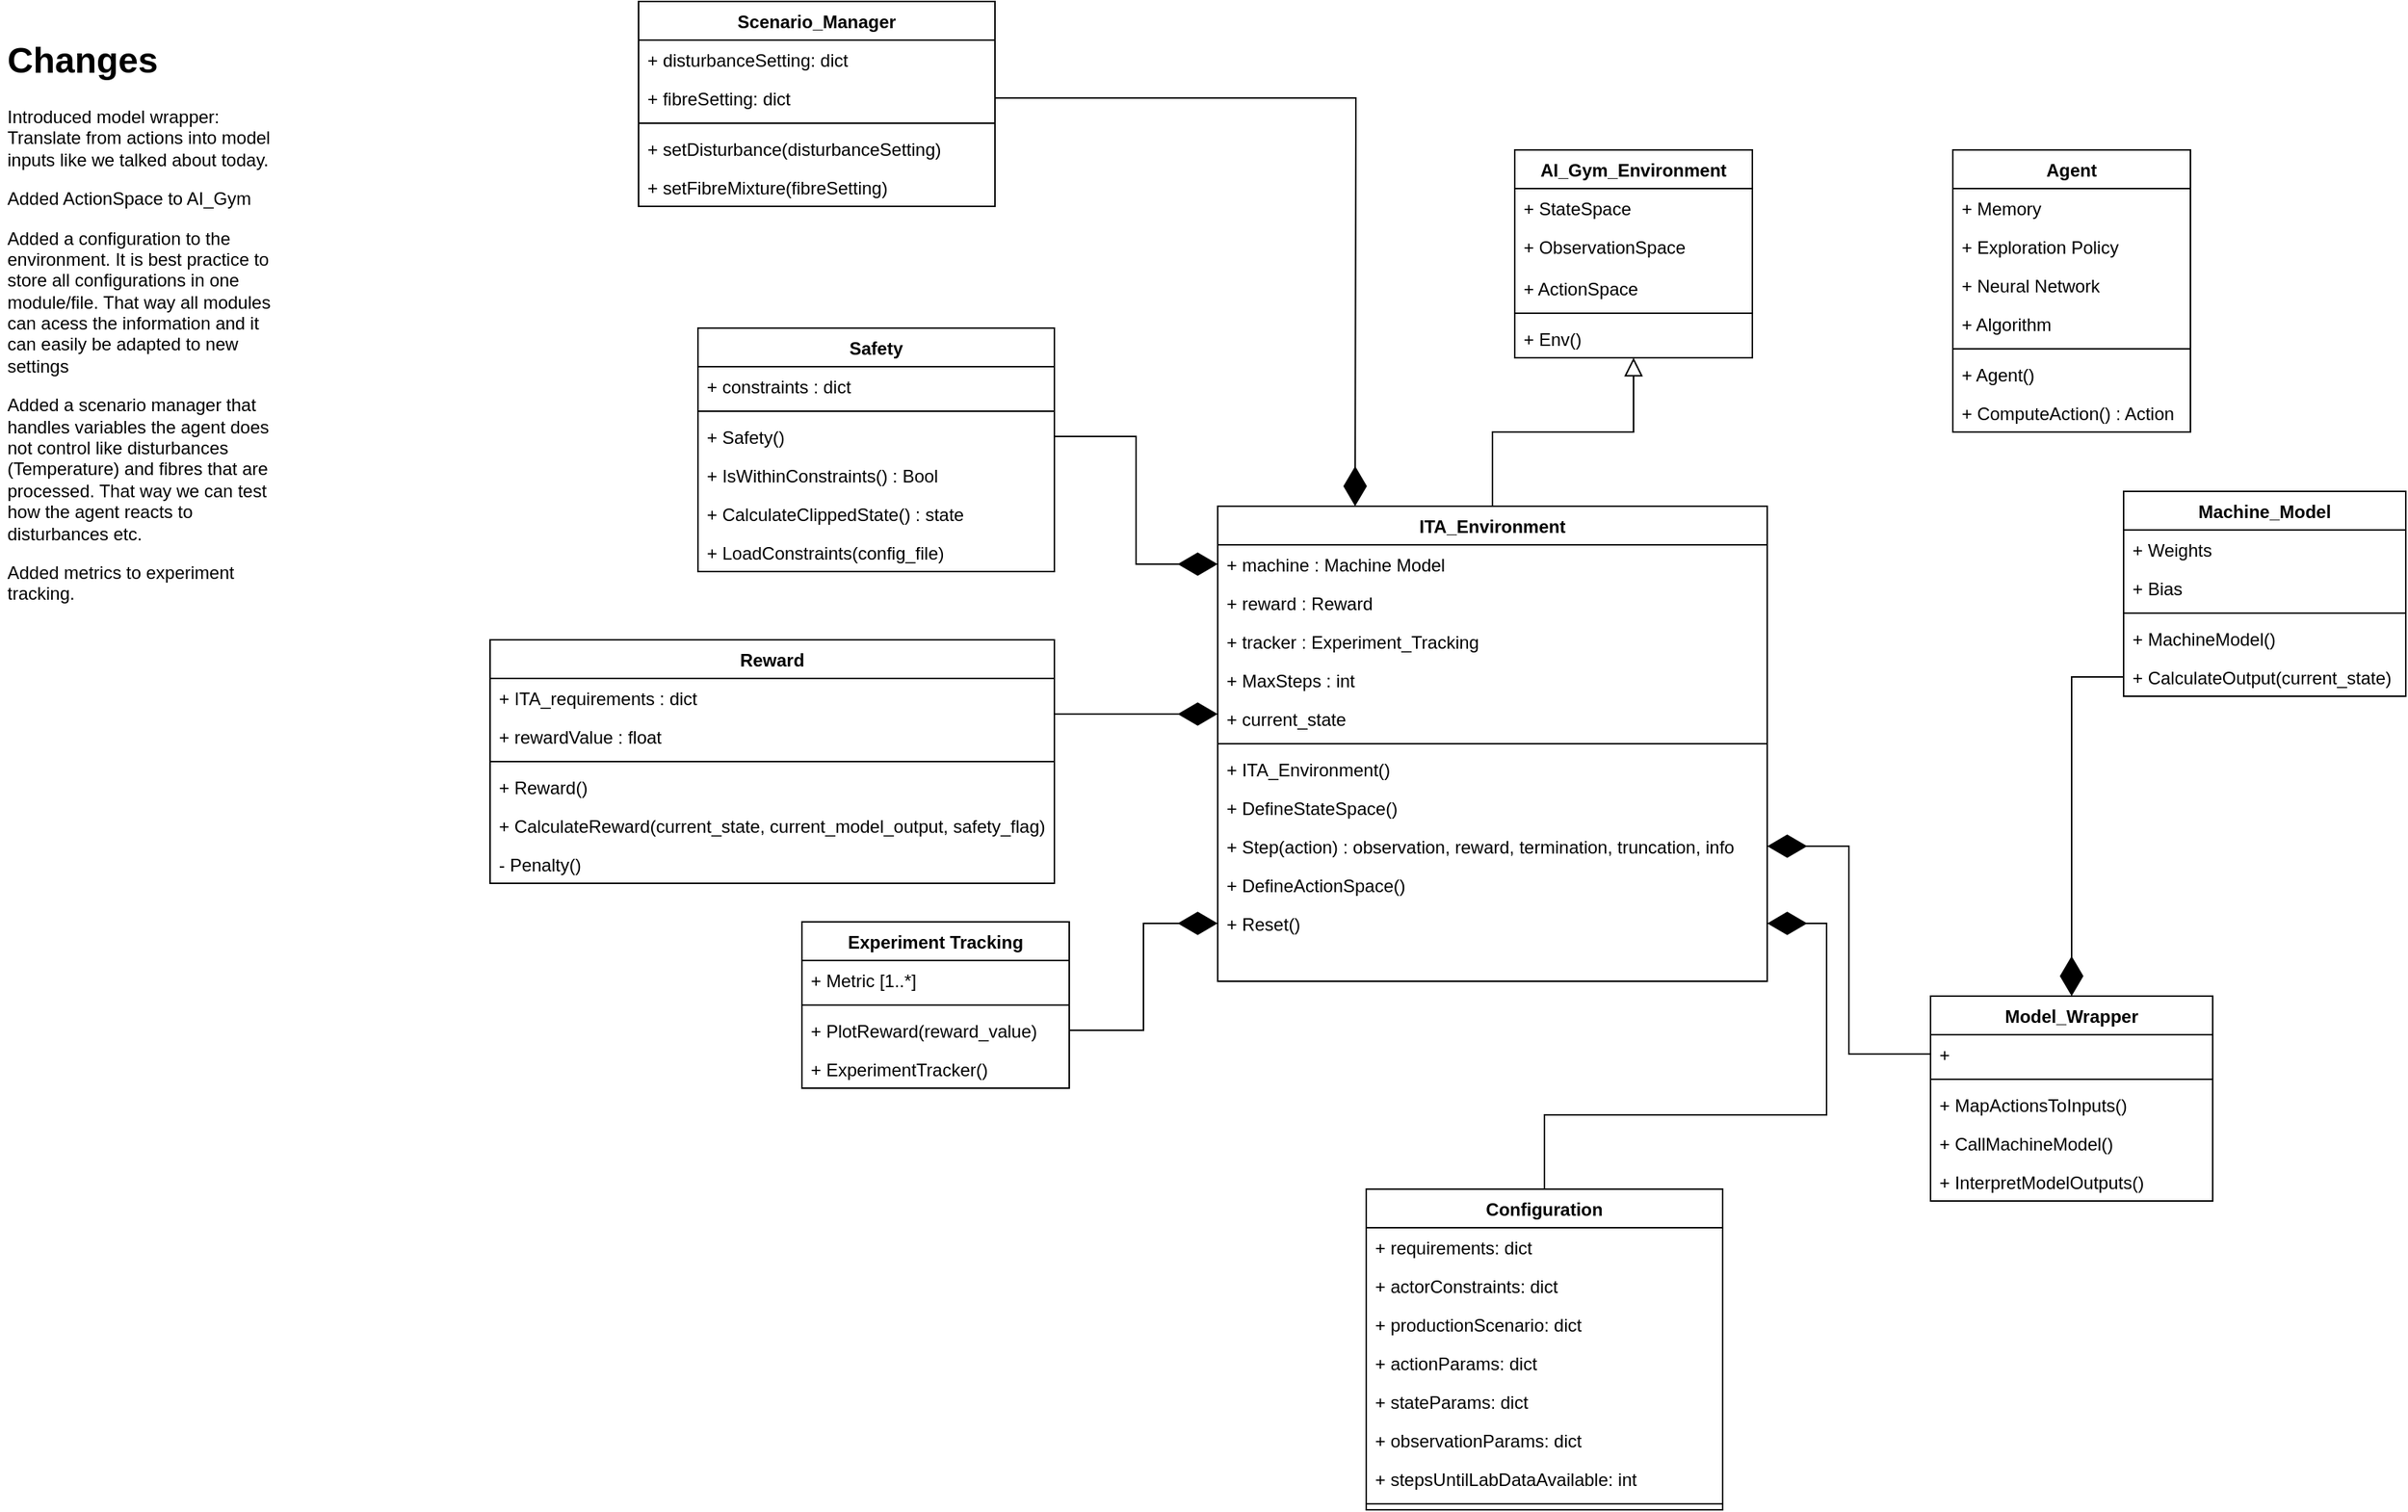 <mxfile version="20.4.0" type="device" pages="2"><diagram id="C5RBs43oDa-KdzZeNtuy" name="Page-1"><mxGraphModel dx="3769" dy="1112" grid="1" gridSize="10" guides="1" tooltips="1" connect="1" arrows="1" fold="1" page="1" pageScale="1" pageWidth="827" pageHeight="1169" math="0" shadow="0"><root><mxCell id="WIyWlLk6GJQsqaUBKTNV-0"/><mxCell id="WIyWlLk6GJQsqaUBKTNV-1" parent="WIyWlLk6GJQsqaUBKTNV-0"/><mxCell id="zkfFHV4jXpPFQw0GAbJ--0" value="AI_Gym_Environment" style="swimlane;fontStyle=1;align=center;verticalAlign=top;childLayout=stackLayout;horizontal=1;startSize=26;horizontalStack=0;resizeParent=1;resizeLast=0;collapsible=1;marginBottom=0;rounded=0;shadow=0;strokeWidth=1;" parent="WIyWlLk6GJQsqaUBKTNV-1" vertex="1"><mxGeometry x="220" y="120" width="160" height="140" as="geometry"><mxRectangle x="230" y="140" width="160" height="26" as="alternateBounds"/></mxGeometry></mxCell><mxCell id="zkfFHV4jXpPFQw0GAbJ--1" value="+ StateSpace" style="text;align=left;verticalAlign=top;spacingLeft=4;spacingRight=4;overflow=hidden;rotatable=0;points=[[0,0.5],[1,0.5]];portConstraint=eastwest;" parent="zkfFHV4jXpPFQw0GAbJ--0" vertex="1"><mxGeometry y="26" width="160" height="26" as="geometry"/></mxCell><mxCell id="zkfFHV4jXpPFQw0GAbJ--2" value="+ ObservationSpace" style="text;align=left;verticalAlign=top;spacingLeft=4;spacingRight=4;overflow=hidden;rotatable=0;points=[[0,0.5],[1,0.5]];portConstraint=eastwest;rounded=0;shadow=0;html=0;" parent="zkfFHV4jXpPFQw0GAbJ--0" vertex="1"><mxGeometry y="52" width="160" height="28" as="geometry"/></mxCell><mxCell id="nu5WL4AaBfD_rXe-2uK7-8" value="+ ActionSpace" style="text;strokeColor=none;fillColor=none;align=left;verticalAlign=top;spacingLeft=4;spacingRight=4;overflow=hidden;rotatable=0;points=[[0,0.5],[1,0.5]];portConstraint=eastwest;" vertex="1" parent="zkfFHV4jXpPFQw0GAbJ--0"><mxGeometry y="80" width="160" height="26" as="geometry"/></mxCell><mxCell id="zkfFHV4jXpPFQw0GAbJ--4" value="" style="line;html=1;strokeWidth=1;align=left;verticalAlign=middle;spacingTop=-1;spacingLeft=3;spacingRight=3;rotatable=0;labelPosition=right;points=[];portConstraint=eastwest;" parent="zkfFHV4jXpPFQw0GAbJ--0" vertex="1"><mxGeometry y="106" width="160" height="8" as="geometry"/></mxCell><mxCell id="oeBD0TTRioiXDgYT2JD6-2" value="+ Env()" style="text;strokeColor=none;fillColor=none;align=left;verticalAlign=top;spacingLeft=4;spacingRight=4;overflow=hidden;rotatable=0;points=[[0,0.5],[1,0.5]];portConstraint=eastwest;" parent="zkfFHV4jXpPFQw0GAbJ--0" vertex="1"><mxGeometry y="114" width="160" height="26" as="geometry"/></mxCell><mxCell id="zkfFHV4jXpPFQw0GAbJ--6" value="ITA_Environment" style="swimlane;fontStyle=1;align=center;verticalAlign=top;childLayout=stackLayout;horizontal=1;startSize=26;horizontalStack=0;resizeParent=1;resizeLast=0;collapsible=1;marginBottom=0;rounded=0;shadow=0;strokeWidth=1;" parent="WIyWlLk6GJQsqaUBKTNV-1" vertex="1"><mxGeometry x="20" y="360" width="370" height="320" as="geometry"><mxRectangle x="130" y="380" width="160" height="26" as="alternateBounds"/></mxGeometry></mxCell><mxCell id="zkfFHV4jXpPFQw0GAbJ--7" value="+ machine : Machine Model" style="text;align=left;verticalAlign=top;spacingLeft=4;spacingRight=4;overflow=hidden;rotatable=0;points=[[0,0.5],[1,0.5]];portConstraint=eastwest;" parent="zkfFHV4jXpPFQw0GAbJ--6" vertex="1"><mxGeometry y="26" width="370" height="26" as="geometry"/></mxCell><mxCell id="mXXqr06kRjGSSLMelUkd-0" value="+ reward : Reward" style="text;strokeColor=none;fillColor=none;align=left;verticalAlign=top;spacingLeft=4;spacingRight=4;overflow=hidden;rotatable=0;points=[[0,0.5],[1,0.5]];portConstraint=eastwest;" parent="zkfFHV4jXpPFQw0GAbJ--6" vertex="1"><mxGeometry y="52" width="370" height="26" as="geometry"/></mxCell><mxCell id="pmoYfUwssrjv_-aKhzge-16" value="+ tracker : Experiment_Tracking" style="text;strokeColor=none;fillColor=none;align=left;verticalAlign=top;spacingLeft=4;spacingRight=4;overflow=hidden;rotatable=0;points=[[0,0.5],[1,0.5]];portConstraint=eastwest;" parent="zkfFHV4jXpPFQw0GAbJ--6" vertex="1"><mxGeometry y="78" width="370" height="26" as="geometry"/></mxCell><mxCell id="_lI8nEzF1_7kOnkd-XNO-15" value="+ MaxSteps : int" style="text;strokeColor=none;fillColor=none;align=left;verticalAlign=top;spacingLeft=4;spacingRight=4;overflow=hidden;rotatable=0;points=[[0,0.5],[1,0.5]];portConstraint=eastwest;" parent="zkfFHV4jXpPFQw0GAbJ--6" vertex="1"><mxGeometry y="104" width="370" height="26" as="geometry"/></mxCell><mxCell id="XLlTWzB30rn25YBJW57m-0" value="+ current_state" style="text;strokeColor=none;fillColor=none;align=left;verticalAlign=top;spacingLeft=4;spacingRight=4;overflow=hidden;rotatable=0;points=[[0,0.5],[1,0.5]];portConstraint=eastwest;" parent="zkfFHV4jXpPFQw0GAbJ--6" vertex="1"><mxGeometry y="130" width="370" height="26" as="geometry"/></mxCell><mxCell id="zkfFHV4jXpPFQw0GAbJ--9" value="" style="line;html=1;strokeWidth=1;align=left;verticalAlign=middle;spacingTop=-1;spacingLeft=3;spacingRight=3;rotatable=0;labelPosition=right;points=[];portConstraint=eastwest;" parent="zkfFHV4jXpPFQw0GAbJ--6" vertex="1"><mxGeometry y="156" width="370" height="8" as="geometry"/></mxCell><mxCell id="oeBD0TTRioiXDgYT2JD6-1" value="+ ITA_Environment()" style="text;strokeColor=none;fillColor=none;align=left;verticalAlign=top;spacingLeft=4;spacingRight=4;overflow=hidden;rotatable=0;points=[[0,0.5],[1,0.5]];portConstraint=eastwest;" parent="zkfFHV4jXpPFQw0GAbJ--6" vertex="1"><mxGeometry y="164" width="370" height="26" as="geometry"/></mxCell><mxCell id="zkfFHV4jXpPFQw0GAbJ--10" value="+ DefineStateSpace()" style="text;align=left;verticalAlign=top;spacingLeft=4;spacingRight=4;overflow=hidden;rotatable=0;points=[[0,0.5],[1,0.5]];portConstraint=eastwest;fontStyle=0" parent="zkfFHV4jXpPFQw0GAbJ--6" vertex="1"><mxGeometry y="190" width="370" height="26" as="geometry"/></mxCell><mxCell id="_lI8nEzF1_7kOnkd-XNO-4" value="+ Step(action) : observation, reward, termination, truncation, info" style="text;strokeColor=none;fillColor=none;align=left;verticalAlign=top;spacingLeft=4;spacingRight=4;overflow=hidden;rotatable=0;points=[[0,0.5],[1,0.5]];portConstraint=eastwest;" parent="zkfFHV4jXpPFQw0GAbJ--6" vertex="1"><mxGeometry y="216" width="370" height="26" as="geometry"/></mxCell><mxCell id="_lI8nEzF1_7kOnkd-XNO-14" value="+ DefineActionSpace()" style="text;strokeColor=none;fillColor=none;align=left;verticalAlign=top;spacingLeft=4;spacingRight=4;overflow=hidden;rotatable=0;points=[[0,0.5],[1,0.5]];portConstraint=eastwest;" parent="zkfFHV4jXpPFQw0GAbJ--6" vertex="1"><mxGeometry y="242" width="370" height="26" as="geometry"/></mxCell><mxCell id="_lI8nEzF1_7kOnkd-XNO-6" value="+ Reset()" style="text;strokeColor=none;fillColor=none;align=left;verticalAlign=top;spacingLeft=4;spacingRight=4;overflow=hidden;rotatable=0;points=[[0,0.5],[1,0.5]];portConstraint=eastwest;" parent="zkfFHV4jXpPFQw0GAbJ--6" vertex="1"><mxGeometry y="268" width="370" height="26" as="geometry"/></mxCell><mxCell id="zkfFHV4jXpPFQw0GAbJ--12" value="" style="endArrow=block;endSize=10;endFill=0;shadow=0;strokeWidth=1;rounded=0;edgeStyle=elbowEdgeStyle;elbow=vertical;" parent="WIyWlLk6GJQsqaUBKTNV-1" source="zkfFHV4jXpPFQw0GAbJ--6" target="zkfFHV4jXpPFQw0GAbJ--0" edge="1"><mxGeometry width="160" relative="1" as="geometry"><mxPoint x="200" y="203" as="sourcePoint"/><mxPoint x="200" y="203" as="targetPoint"/></mxGeometry></mxCell><mxCell id="_lI8nEzF1_7kOnkd-XNO-0" value="Machine_Model" style="swimlane;fontStyle=1;align=center;verticalAlign=top;childLayout=stackLayout;horizontal=1;startSize=26;horizontalStack=0;resizeParent=1;resizeParentMax=0;resizeLast=0;collapsible=1;marginBottom=0;" parent="WIyWlLk6GJQsqaUBKTNV-1" vertex="1"><mxGeometry x="630" y="350" width="190" height="138" as="geometry"/></mxCell><mxCell id="_lI8nEzF1_7kOnkd-XNO-1" value="+ Weights" style="text;strokeColor=none;fillColor=none;align=left;verticalAlign=top;spacingLeft=4;spacingRight=4;overflow=hidden;rotatable=0;points=[[0,0.5],[1,0.5]];portConstraint=eastwest;" parent="_lI8nEzF1_7kOnkd-XNO-0" vertex="1"><mxGeometry y="26" width="190" height="26" as="geometry"/></mxCell><mxCell id="_lI8nEzF1_7kOnkd-XNO-11" value="+ Bias" style="text;strokeColor=none;fillColor=none;align=left;verticalAlign=top;spacingLeft=4;spacingRight=4;overflow=hidden;rotatable=0;points=[[0,0.5],[1,0.5]];portConstraint=eastwest;" parent="_lI8nEzF1_7kOnkd-XNO-0" vertex="1"><mxGeometry y="52" width="190" height="26" as="geometry"/></mxCell><mxCell id="_lI8nEzF1_7kOnkd-XNO-2" value="" style="line;strokeWidth=1;fillColor=none;align=left;verticalAlign=middle;spacingTop=-1;spacingLeft=3;spacingRight=3;rotatable=0;labelPosition=right;points=[];portConstraint=eastwest;strokeColor=inherit;" parent="_lI8nEzF1_7kOnkd-XNO-0" vertex="1"><mxGeometry y="78" width="190" height="8" as="geometry"/></mxCell><mxCell id="oeBD0TTRioiXDgYT2JD6-3" value="+ MachineModel()" style="text;strokeColor=none;fillColor=none;align=left;verticalAlign=top;spacingLeft=4;spacingRight=4;overflow=hidden;rotatable=0;points=[[0,0.5],[1,0.5]];portConstraint=eastwest;" parent="_lI8nEzF1_7kOnkd-XNO-0" vertex="1"><mxGeometry y="86" width="190" height="26" as="geometry"/></mxCell><mxCell id="_lI8nEzF1_7kOnkd-XNO-13" value="+ CalculateOutput(current_state)" style="text;strokeColor=none;fillColor=none;align=left;verticalAlign=top;spacingLeft=4;spacingRight=4;overflow=hidden;rotatable=0;points=[[0,0.5],[1,0.5]];portConstraint=eastwest;" parent="_lI8nEzF1_7kOnkd-XNO-0" vertex="1"><mxGeometry y="112" width="190" height="26" as="geometry"/></mxCell><mxCell id="_lI8nEzF1_7kOnkd-XNO-10" value="" style="endArrow=diamondThin;endFill=1;endSize=24;html=1;rounded=0;edgeStyle=orthogonalEdgeStyle;entryX=0.5;entryY=0;entryDx=0;entryDy=0;exitX=0;exitY=0.5;exitDx=0;exitDy=0;" parent="WIyWlLk6GJQsqaUBKTNV-1" source="_lI8nEzF1_7kOnkd-XNO-13" target="nu5WL4AaBfD_rXe-2uK7-0" edge="1"><mxGeometry width="160" relative="1" as="geometry"><mxPoint x="750" y="510" as="sourcePoint"/><mxPoint x="350" y="500" as="targetPoint"/></mxGeometry></mxCell><mxCell id="_lI8nEzF1_7kOnkd-XNO-21" value="Agent" style="swimlane;fontStyle=1;align=center;verticalAlign=top;childLayout=stackLayout;horizontal=1;startSize=26;horizontalStack=0;resizeParent=1;resizeParentMax=0;resizeLast=0;collapsible=1;marginBottom=0;" parent="WIyWlLk6GJQsqaUBKTNV-1" vertex="1"><mxGeometry x="515" y="120" width="160" height="190" as="geometry"/></mxCell><mxCell id="_lI8nEzF1_7kOnkd-XNO-18" value="+ Memory" style="text;strokeColor=none;fillColor=none;align=left;verticalAlign=top;spacingLeft=4;spacingRight=4;overflow=hidden;rotatable=0;points=[[0,0.5],[1,0.5]];portConstraint=eastwest;" parent="_lI8nEzF1_7kOnkd-XNO-21" vertex="1"><mxGeometry y="26" width="160" height="26" as="geometry"/></mxCell><mxCell id="_lI8nEzF1_7kOnkd-XNO-19" value="+ Exploration Policy" style="text;strokeColor=none;fillColor=none;align=left;verticalAlign=top;spacingLeft=4;spacingRight=4;overflow=hidden;rotatable=0;points=[[0,0.5],[1,0.5]];portConstraint=eastwest;" parent="_lI8nEzF1_7kOnkd-XNO-21" vertex="1"><mxGeometry y="52" width="160" height="26" as="geometry"/></mxCell><mxCell id="_lI8nEzF1_7kOnkd-XNO-25" value="+ Neural Network" style="text;strokeColor=none;fillColor=none;align=left;verticalAlign=top;spacingLeft=4;spacingRight=4;overflow=hidden;rotatable=0;points=[[0,0.5],[1,0.5]];portConstraint=eastwest;" parent="_lI8nEzF1_7kOnkd-XNO-21" vertex="1"><mxGeometry y="78" width="160" height="26" as="geometry"/></mxCell><mxCell id="oeBD0TTRioiXDgYT2JD6-0" value="+ Algorithm" style="text;strokeColor=none;fillColor=none;align=left;verticalAlign=top;spacingLeft=4;spacingRight=4;overflow=hidden;rotatable=0;points=[[0,0.5],[1,0.5]];portConstraint=eastwest;" parent="_lI8nEzF1_7kOnkd-XNO-21" vertex="1"><mxGeometry y="104" width="160" height="26" as="geometry"/></mxCell><mxCell id="_lI8nEzF1_7kOnkd-XNO-23" value="" style="line;strokeWidth=1;fillColor=none;align=left;verticalAlign=middle;spacingTop=-1;spacingLeft=3;spacingRight=3;rotatable=0;labelPosition=right;points=[];portConstraint=eastwest;strokeColor=inherit;" parent="_lI8nEzF1_7kOnkd-XNO-21" vertex="1"><mxGeometry y="130" width="160" height="8" as="geometry"/></mxCell><mxCell id="_lI8nEzF1_7kOnkd-XNO-24" value="+ Agent()" style="text;strokeColor=none;fillColor=none;align=left;verticalAlign=top;spacingLeft=4;spacingRight=4;overflow=hidden;rotatable=0;points=[[0,0.5],[1,0.5]];portConstraint=eastwest;" parent="_lI8nEzF1_7kOnkd-XNO-21" vertex="1"><mxGeometry y="138" width="160" height="26" as="geometry"/></mxCell><mxCell id="YfNQiZ7ugmFb2H3FQJ0a-0" value="+ ComputeAction() : Action" style="text;strokeColor=none;fillColor=none;align=left;verticalAlign=top;spacingLeft=4;spacingRight=4;overflow=hidden;rotatable=0;points=[[0,0.5],[1,0.5]];portConstraint=eastwest;" parent="_lI8nEzF1_7kOnkd-XNO-21" vertex="1"><mxGeometry y="164" width="160" height="26" as="geometry"/></mxCell><mxCell id="pmoYfUwssrjv_-aKhzge-0" value="Reward" style="swimlane;fontStyle=1;align=center;verticalAlign=top;childLayout=stackLayout;horizontal=1;startSize=26;horizontalStack=0;resizeParent=1;resizeParentMax=0;resizeLast=0;collapsible=1;marginBottom=0;" parent="WIyWlLk6GJQsqaUBKTNV-1" vertex="1"><mxGeometry x="-470" y="450" width="380" height="164" as="geometry"/></mxCell><mxCell id="pmoYfUwssrjv_-aKhzge-1" value="+ ITA_requirements : dict" style="text;strokeColor=none;fillColor=none;align=left;verticalAlign=top;spacingLeft=4;spacingRight=4;overflow=hidden;rotatable=0;points=[[0,0.5],[1,0.5]];portConstraint=eastwest;" parent="pmoYfUwssrjv_-aKhzge-0" vertex="1"><mxGeometry y="26" width="380" height="26" as="geometry"/></mxCell><mxCell id="pmoYfUwssrjv_-aKhzge-15" value="+ rewardValue : float" style="text;strokeColor=none;fillColor=none;align=left;verticalAlign=top;spacingLeft=4;spacingRight=4;overflow=hidden;rotatable=0;points=[[0,0.5],[1,0.5]];portConstraint=eastwest;" parent="pmoYfUwssrjv_-aKhzge-0" vertex="1"><mxGeometry y="52" width="380" height="26" as="geometry"/></mxCell><mxCell id="pmoYfUwssrjv_-aKhzge-2" value="" style="line;strokeWidth=1;fillColor=none;align=left;verticalAlign=middle;spacingTop=-1;spacingLeft=3;spacingRight=3;rotatable=0;labelPosition=right;points=[];portConstraint=eastwest;strokeColor=inherit;" parent="pmoYfUwssrjv_-aKhzge-0" vertex="1"><mxGeometry y="78" width="380" height="8" as="geometry"/></mxCell><mxCell id="pmoYfUwssrjv_-aKhzge-19" value="+ Reward()" style="text;strokeColor=none;fillColor=none;align=left;verticalAlign=top;spacingLeft=4;spacingRight=4;overflow=hidden;rotatable=0;points=[[0,0.5],[1,0.5]];portConstraint=eastwest;" parent="pmoYfUwssrjv_-aKhzge-0" vertex="1"><mxGeometry y="86" width="380" height="26" as="geometry"/></mxCell><mxCell id="pmoYfUwssrjv_-aKhzge-3" value="+ CalculateReward(current_state, current_model_output, safety_flag)" style="text;strokeColor=none;fillColor=none;align=left;verticalAlign=top;spacingLeft=4;spacingRight=4;overflow=hidden;rotatable=0;points=[[0,0.5],[1,0.5]];portConstraint=eastwest;" parent="pmoYfUwssrjv_-aKhzge-0" vertex="1"><mxGeometry y="112" width="380" height="26" as="geometry"/></mxCell><mxCell id="pmoYfUwssrjv_-aKhzge-18" value="- Penalty()" style="text;strokeColor=none;fillColor=none;align=left;verticalAlign=top;spacingLeft=4;spacingRight=4;overflow=hidden;rotatable=0;points=[[0,0.5],[1,0.5]];portConstraint=eastwest;" parent="pmoYfUwssrjv_-aKhzge-0" vertex="1"><mxGeometry y="138" width="380" height="26" as="geometry"/></mxCell><mxCell id="pmoYfUwssrjv_-aKhzge-4" value="Experiment Tracking" style="swimlane;fontStyle=1;align=center;verticalAlign=top;childLayout=stackLayout;horizontal=1;startSize=26;horizontalStack=0;resizeParent=1;resizeParentMax=0;resizeLast=0;collapsible=1;marginBottom=0;" parent="WIyWlLk6GJQsqaUBKTNV-1" vertex="1"><mxGeometry x="-260" y="640" width="180" height="112" as="geometry"/></mxCell><mxCell id="pmoYfUwssrjv_-aKhzge-5" value="+ Metric [1..*]" style="text;strokeColor=none;fillColor=none;align=left;verticalAlign=top;spacingLeft=4;spacingRight=4;overflow=hidden;rotatable=0;points=[[0,0.5],[1,0.5]];portConstraint=eastwest;" parent="pmoYfUwssrjv_-aKhzge-4" vertex="1"><mxGeometry y="26" width="180" height="26" as="geometry"/></mxCell><mxCell id="pmoYfUwssrjv_-aKhzge-6" value="" style="line;strokeWidth=1;fillColor=none;align=left;verticalAlign=middle;spacingTop=-1;spacingLeft=3;spacingRight=3;rotatable=0;labelPosition=right;points=[];portConstraint=eastwest;strokeColor=inherit;" parent="pmoYfUwssrjv_-aKhzge-4" vertex="1"><mxGeometry y="52" width="180" height="8" as="geometry"/></mxCell><mxCell id="_lI8nEzF1_7kOnkd-XNO-7" value="+ PlotReward(reward_value)" style="text;strokeColor=none;fillColor=none;align=left;verticalAlign=top;spacingLeft=4;spacingRight=4;overflow=hidden;rotatable=0;points=[[0,0.5],[1,0.5]];portConstraint=eastwest;" parent="pmoYfUwssrjv_-aKhzge-4" vertex="1"><mxGeometry y="60" width="180" height="26" as="geometry"/></mxCell><mxCell id="pmoYfUwssrjv_-aKhzge-7" value="+ ExperimentTracker()" style="text;strokeColor=none;fillColor=none;align=left;verticalAlign=top;spacingLeft=4;spacingRight=4;overflow=hidden;rotatable=0;points=[[0,0.5],[1,0.5]];portConstraint=eastwest;" parent="pmoYfUwssrjv_-aKhzge-4" vertex="1"><mxGeometry y="86" width="180" height="26" as="geometry"/></mxCell><mxCell id="pmoYfUwssrjv_-aKhzge-8" value="Safety" style="swimlane;fontStyle=1;align=center;verticalAlign=top;childLayout=stackLayout;horizontal=1;startSize=26;horizontalStack=0;resizeParent=1;resizeParentMax=0;resizeLast=0;collapsible=1;marginBottom=0;" parent="WIyWlLk6GJQsqaUBKTNV-1" vertex="1"><mxGeometry x="-330" y="240" width="240" height="164" as="geometry"/></mxCell><mxCell id="pmoYfUwssrjv_-aKhzge-9" value="+ constraints : dict" style="text;strokeColor=none;fillColor=none;align=left;verticalAlign=top;spacingLeft=4;spacingRight=4;overflow=hidden;rotatable=0;points=[[0,0.5],[1,0.5]];portConstraint=eastwest;" parent="pmoYfUwssrjv_-aKhzge-8" vertex="1"><mxGeometry y="26" width="240" height="26" as="geometry"/></mxCell><mxCell id="pmoYfUwssrjv_-aKhzge-10" value="" style="line;strokeWidth=1;fillColor=none;align=left;verticalAlign=middle;spacingTop=-1;spacingLeft=3;spacingRight=3;rotatable=0;labelPosition=right;points=[];portConstraint=eastwest;strokeColor=inherit;" parent="pmoYfUwssrjv_-aKhzge-8" vertex="1"><mxGeometry y="52" width="240" height="8" as="geometry"/></mxCell><mxCell id="pmoYfUwssrjv_-aKhzge-11" value="+ Safety() " style="text;strokeColor=none;fillColor=none;align=left;verticalAlign=top;spacingLeft=4;spacingRight=4;overflow=hidden;rotatable=0;points=[[0,0.5],[1,0.5]];portConstraint=eastwest;" parent="pmoYfUwssrjv_-aKhzge-8" vertex="1"><mxGeometry y="60" width="240" height="26" as="geometry"/></mxCell><mxCell id="XLlTWzB30rn25YBJW57m-1" value="+ IsWithinConstraints() : Bool" style="text;strokeColor=none;fillColor=none;align=left;verticalAlign=top;spacingLeft=4;spacingRight=4;overflow=hidden;rotatable=0;points=[[0,0.5],[1,0.5]];portConstraint=eastwest;" parent="pmoYfUwssrjv_-aKhzge-8" vertex="1"><mxGeometry y="86" width="240" height="26" as="geometry"/></mxCell><mxCell id="XLlTWzB30rn25YBJW57m-2" value="+ CalculateClippedState() : state" style="text;strokeColor=none;fillColor=none;align=left;verticalAlign=top;spacingLeft=4;spacingRight=4;overflow=hidden;rotatable=0;points=[[0,0.5],[1,0.5]];portConstraint=eastwest;" parent="pmoYfUwssrjv_-aKhzge-8" vertex="1"><mxGeometry y="112" width="240" height="26" as="geometry"/></mxCell><mxCell id="mXXqr06kRjGSSLMelUkd-1" value="+ LoadConstraints(config_file)" style="text;strokeColor=none;fillColor=none;align=left;verticalAlign=top;spacingLeft=4;spacingRight=4;overflow=hidden;rotatable=0;points=[[0,0.5],[1,0.5]];portConstraint=eastwest;" parent="pmoYfUwssrjv_-aKhzge-8" vertex="1"><mxGeometry y="138" width="240" height="26" as="geometry"/></mxCell><mxCell id="pmoYfUwssrjv_-aKhzge-12" value="" style="endArrow=diamondThin;endFill=1;endSize=24;html=1;rounded=0;entryX=0;entryY=0.5;entryDx=0;entryDy=0;edgeStyle=orthogonalEdgeStyle;exitX=1;exitY=0.5;exitDx=0;exitDy=0;" parent="WIyWlLk6GJQsqaUBKTNV-1" target="zkfFHV4jXpPFQw0GAbJ--7" edge="1" source="pmoYfUwssrjv_-aKhzge-11"><mxGeometry width="160" relative="1" as="geometry"><mxPoint x="-90" y="320" as="sourcePoint"/><mxPoint x="70" y="320" as="targetPoint"/></mxGeometry></mxCell><mxCell id="pmoYfUwssrjv_-aKhzge-13" value="" style="endArrow=diamondThin;endFill=1;endSize=24;html=1;rounded=0;" parent="WIyWlLk6GJQsqaUBKTNV-1" edge="1"><mxGeometry width="160" relative="1" as="geometry"><mxPoint x="-90" y="500" as="sourcePoint"/><mxPoint x="20" y="500" as="targetPoint"/></mxGeometry></mxCell><mxCell id="pmoYfUwssrjv_-aKhzge-14" value="" style="endArrow=diamondThin;endFill=1;endSize=24;html=1;rounded=0;entryX=0;entryY=0.5;entryDx=0;entryDy=0;edgeStyle=orthogonalEdgeStyle;exitX=1;exitY=0.5;exitDx=0;exitDy=0;" parent="WIyWlLk6GJQsqaUBKTNV-1" target="_lI8nEzF1_7kOnkd-XNO-6" edge="1" source="_lI8nEzF1_7kOnkd-XNO-7"><mxGeometry width="160" relative="1" as="geometry"><mxPoint x="-80" y="682.23" as="sourcePoint"/><mxPoint x="80" y="682.23" as="targetPoint"/></mxGeometry></mxCell><mxCell id="nu5WL4AaBfD_rXe-2uK7-0" value="Model_Wrapper" style="swimlane;fontStyle=1;align=center;verticalAlign=top;childLayout=stackLayout;horizontal=1;startSize=26;horizontalStack=0;resizeParent=1;resizeParentMax=0;resizeLast=0;collapsible=1;marginBottom=0;" vertex="1" parent="WIyWlLk6GJQsqaUBKTNV-1"><mxGeometry x="500" y="690" width="190" height="138" as="geometry"/></mxCell><mxCell id="nu5WL4AaBfD_rXe-2uK7-2" value="+" style="text;strokeColor=none;fillColor=none;align=left;verticalAlign=top;spacingLeft=4;spacingRight=4;overflow=hidden;rotatable=0;points=[[0,0.5],[1,0.5]];portConstraint=eastwest;" vertex="1" parent="nu5WL4AaBfD_rXe-2uK7-0"><mxGeometry y="26" width="190" height="26" as="geometry"/></mxCell><mxCell id="nu5WL4AaBfD_rXe-2uK7-3" value="" style="line;strokeWidth=1;fillColor=none;align=left;verticalAlign=middle;spacingTop=-1;spacingLeft=3;spacingRight=3;rotatable=0;labelPosition=right;points=[];portConstraint=eastwest;strokeColor=inherit;" vertex="1" parent="nu5WL4AaBfD_rXe-2uK7-0"><mxGeometry y="52" width="190" height="8" as="geometry"/></mxCell><mxCell id="nu5WL4AaBfD_rXe-2uK7-4" value="+ MapActionsToInputs()" style="text;strokeColor=none;fillColor=none;align=left;verticalAlign=top;spacingLeft=4;spacingRight=4;overflow=hidden;rotatable=0;points=[[0,0.5],[1,0.5]];portConstraint=eastwest;" vertex="1" parent="nu5WL4AaBfD_rXe-2uK7-0"><mxGeometry y="60" width="190" height="26" as="geometry"/></mxCell><mxCell id="nu5WL4AaBfD_rXe-2uK7-31" value="+ CallMachineModel()" style="text;strokeColor=none;fillColor=none;align=left;verticalAlign=top;spacingLeft=4;spacingRight=4;overflow=hidden;rotatable=0;points=[[0,0.5],[1,0.5]];portConstraint=eastwest;" vertex="1" parent="nu5WL4AaBfD_rXe-2uK7-0"><mxGeometry y="86" width="190" height="26" as="geometry"/></mxCell><mxCell id="nu5WL4AaBfD_rXe-2uK7-5" value="+ InterpretModelOutputs()" style="text;strokeColor=none;fillColor=none;align=left;verticalAlign=top;spacingLeft=4;spacingRight=4;overflow=hidden;rotatable=0;points=[[0,0.5],[1,0.5]];portConstraint=eastwest;" vertex="1" parent="nu5WL4AaBfD_rXe-2uK7-0"><mxGeometry y="112" width="190" height="26" as="geometry"/></mxCell><mxCell id="nu5WL4AaBfD_rXe-2uK7-6" value="" style="endArrow=diamondThin;endFill=1;endSize=24;html=1;rounded=0;exitX=0;exitY=0.5;exitDx=0;exitDy=0;edgeStyle=orthogonalEdgeStyle;entryX=1;entryY=0.5;entryDx=0;entryDy=0;" edge="1" parent="WIyWlLk6GJQsqaUBKTNV-1" source="nu5WL4AaBfD_rXe-2uK7-2" target="_lI8nEzF1_7kOnkd-XNO-4"><mxGeometry width="160" relative="1" as="geometry"><mxPoint x="360" y="780" as="sourcePoint"/><mxPoint x="250" y="930" as="targetPoint"/></mxGeometry></mxCell><mxCell id="nu5WL4AaBfD_rXe-2uK7-7" value="&lt;h1&gt;Changes&lt;/h1&gt;&lt;p&gt;Introduced model wrapper: Translate from actions into model inputs like we talked about today.&lt;br&gt;&lt;/p&gt;&lt;p&gt;Added ActionSpace to AI_Gym&lt;/p&gt;&lt;p&gt;Added a configuration to the environment. It is best practice to store all configurations in one module/file. That way all modules can acess the information and it can easily be adapted to new settings&lt;/p&gt;&lt;p&gt;Added a scenario manager that handles variables the agent does not control like disturbances (Temperature) and fibres that are processed. That way we can test how the agent reacts to disturbances etc.&lt;/p&gt;&lt;p&gt;Added metrics to experiment tracking.&lt;/p&gt;&lt;p&gt;&lt;br&gt;&lt;/p&gt;&lt;p&gt;&lt;br&gt;&lt;/p&gt;&lt;p&gt;&lt;br&gt;&lt;/p&gt;" style="text;html=1;strokeColor=none;fillColor=none;spacing=5;spacingTop=-20;whiteSpace=wrap;overflow=hidden;rounded=0;" vertex="1" parent="WIyWlLk6GJQsqaUBKTNV-1"><mxGeometry x="-800" y="40" width="190" height="760" as="geometry"/></mxCell><mxCell id="nu5WL4AaBfD_rXe-2uK7-9" value="Configuration" style="swimlane;fontStyle=1;align=center;verticalAlign=top;childLayout=stackLayout;horizontal=1;startSize=26;horizontalStack=0;resizeParent=1;resizeParentMax=0;resizeLast=0;collapsible=1;marginBottom=0;" vertex="1" parent="WIyWlLk6GJQsqaUBKTNV-1"><mxGeometry x="120" y="820" width="240" height="216" as="geometry"/></mxCell><mxCell id="nu5WL4AaBfD_rXe-2uK7-10" value="+ requirements: dict" style="text;strokeColor=none;fillColor=none;align=left;verticalAlign=top;spacingLeft=4;spacingRight=4;overflow=hidden;rotatable=0;points=[[0,0.5],[1,0.5]];portConstraint=eastwest;" vertex="1" parent="nu5WL4AaBfD_rXe-2uK7-9"><mxGeometry y="26" width="240" height="26" as="geometry"/></mxCell><mxCell id="nu5WL4AaBfD_rXe-2uK7-12" value="+ actorConstraints: dict " style="text;strokeColor=none;fillColor=none;align=left;verticalAlign=top;spacingLeft=4;spacingRight=4;overflow=hidden;rotatable=0;points=[[0,0.5],[1,0.5]];portConstraint=eastwest;" vertex="1" parent="nu5WL4AaBfD_rXe-2uK7-9"><mxGeometry y="52" width="240" height="26" as="geometry"/></mxCell><mxCell id="nu5WL4AaBfD_rXe-2uK7-13" value="+ productionScenario: dict" style="text;strokeColor=none;fillColor=none;align=left;verticalAlign=top;spacingLeft=4;spacingRight=4;overflow=hidden;rotatable=0;points=[[0,0.5],[1,0.5]];portConstraint=eastwest;" vertex="1" parent="nu5WL4AaBfD_rXe-2uK7-9"><mxGeometry y="78" width="240" height="26" as="geometry"/></mxCell><mxCell id="nu5WL4AaBfD_rXe-2uK7-17" value="+ actionParams: dict" style="text;strokeColor=none;fillColor=none;align=left;verticalAlign=top;spacingLeft=4;spacingRight=4;overflow=hidden;rotatable=0;points=[[0,0.5],[1,0.5]];portConstraint=eastwest;" vertex="1" parent="nu5WL4AaBfD_rXe-2uK7-9"><mxGeometry y="104" width="240" height="26" as="geometry"/></mxCell><mxCell id="nu5WL4AaBfD_rXe-2uK7-19" value="+ stateParams: dict" style="text;strokeColor=none;fillColor=none;align=left;verticalAlign=top;spacingLeft=4;spacingRight=4;overflow=hidden;rotatable=0;points=[[0,0.5],[1,0.5]];portConstraint=eastwest;" vertex="1" parent="nu5WL4AaBfD_rXe-2uK7-9"><mxGeometry y="130" width="240" height="26" as="geometry"/></mxCell><mxCell id="nu5WL4AaBfD_rXe-2uK7-18" value="+ observationParams: dict" style="text;strokeColor=none;fillColor=none;align=left;verticalAlign=top;spacingLeft=4;spacingRight=4;overflow=hidden;rotatable=0;points=[[0,0.5],[1,0.5]];portConstraint=eastwest;" vertex="1" parent="nu5WL4AaBfD_rXe-2uK7-9"><mxGeometry y="156" width="240" height="26" as="geometry"/></mxCell><mxCell id="nu5WL4AaBfD_rXe-2uK7-32" value="+ stepsUntilLabDataAvailable: int" style="text;strokeColor=none;fillColor=none;align=left;verticalAlign=top;spacingLeft=4;spacingRight=4;overflow=hidden;rotatable=0;points=[[0,0.5],[1,0.5]];portConstraint=eastwest;" vertex="1" parent="nu5WL4AaBfD_rXe-2uK7-9"><mxGeometry y="182" width="240" height="26" as="geometry"/></mxCell><mxCell id="nu5WL4AaBfD_rXe-2uK7-11" value="" style="line;strokeWidth=1;fillColor=none;align=left;verticalAlign=middle;spacingTop=-1;spacingLeft=3;spacingRight=3;rotatable=0;labelPosition=right;points=[];portConstraint=eastwest;strokeColor=inherit;" vertex="1" parent="nu5WL4AaBfD_rXe-2uK7-9"><mxGeometry y="208" width="240" height="8" as="geometry"/></mxCell><mxCell id="nu5WL4AaBfD_rXe-2uK7-16" value="" style="endArrow=diamondThin;endFill=1;endSize=24;html=1;rounded=0;exitX=0.5;exitY=0;exitDx=0;exitDy=0;edgeStyle=orthogonalEdgeStyle;" edge="1" parent="WIyWlLk6GJQsqaUBKTNV-1" source="nu5WL4AaBfD_rXe-2uK7-9" target="_lI8nEzF1_7kOnkd-XNO-6"><mxGeometry width="160" relative="1" as="geometry"><mxPoint x="510" y="739" as="sourcePoint"/><mxPoint x="640" y="970" as="targetPoint"/><Array as="points"><mxPoint x="240" y="770"/><mxPoint x="430" y="770"/><mxPoint x="430" y="641"/></Array></mxGeometry></mxCell><mxCell id="nu5WL4AaBfD_rXe-2uK7-20" value="Scenario_Manager" style="swimlane;fontStyle=1;align=center;verticalAlign=top;childLayout=stackLayout;horizontal=1;startSize=26;horizontalStack=0;resizeParent=1;resizeParentMax=0;resizeLast=0;collapsible=1;marginBottom=0;" vertex="1" parent="WIyWlLk6GJQsqaUBKTNV-1"><mxGeometry x="-370" y="20" width="240" height="138" as="geometry"/></mxCell><mxCell id="nu5WL4AaBfD_rXe-2uK7-21" value="+ disturbanceSetting: dict" style="text;strokeColor=none;fillColor=none;align=left;verticalAlign=top;spacingLeft=4;spacingRight=4;overflow=hidden;rotatable=0;points=[[0,0.5],[1,0.5]];portConstraint=eastwest;" vertex="1" parent="nu5WL4AaBfD_rXe-2uK7-20"><mxGeometry y="26" width="240" height="26" as="geometry"/></mxCell><mxCell id="nu5WL4AaBfD_rXe-2uK7-22" value="+ fibreSetting: dict " style="text;strokeColor=none;fillColor=none;align=left;verticalAlign=top;spacingLeft=4;spacingRight=4;overflow=hidden;rotatable=0;points=[[0,0.5],[1,0.5]];portConstraint=eastwest;" vertex="1" parent="nu5WL4AaBfD_rXe-2uK7-20"><mxGeometry y="52" width="240" height="26" as="geometry"/></mxCell><mxCell id="nu5WL4AaBfD_rXe-2uK7-27" value="" style="line;strokeWidth=1;fillColor=none;align=left;verticalAlign=middle;spacingTop=-1;spacingLeft=3;spacingRight=3;rotatable=0;labelPosition=right;points=[];portConstraint=eastwest;strokeColor=inherit;" vertex="1" parent="nu5WL4AaBfD_rXe-2uK7-20"><mxGeometry y="78" width="240" height="8" as="geometry"/></mxCell><mxCell id="nu5WL4AaBfD_rXe-2uK7-29" value="+ setDisturbance(disturbanceSetting) " style="text;strokeColor=none;fillColor=none;align=left;verticalAlign=top;spacingLeft=4;spacingRight=4;overflow=hidden;rotatable=0;points=[[0,0.5],[1,0.5]];portConstraint=eastwest;" vertex="1" parent="nu5WL4AaBfD_rXe-2uK7-20"><mxGeometry y="86" width="240" height="26" as="geometry"/></mxCell><mxCell id="nu5WL4AaBfD_rXe-2uK7-30" value="+ setFibreMixture(fibreSetting)" style="text;strokeColor=none;fillColor=none;align=left;verticalAlign=top;spacingLeft=4;spacingRight=4;overflow=hidden;rotatable=0;points=[[0,0.5],[1,0.5]];portConstraint=eastwest;" vertex="1" parent="nu5WL4AaBfD_rXe-2uK7-20"><mxGeometry y="112" width="240" height="26" as="geometry"/></mxCell><mxCell id="nu5WL4AaBfD_rXe-2uK7-28" value="" style="endArrow=diamondThin;endFill=1;endSize=24;html=1;rounded=0;exitX=1;exitY=0.5;exitDx=0;exitDy=0;edgeStyle=orthogonalEdgeStyle;entryX=0.25;entryY=0;entryDx=0;entryDy=0;" edge="1" parent="WIyWlLk6GJQsqaUBKTNV-1" source="nu5WL4AaBfD_rXe-2uK7-22" target="zkfFHV4jXpPFQw0GAbJ--6"><mxGeometry width="160" relative="1" as="geometry"><mxPoint x="-130" y="111" as="sourcePoint"/><mxPoint x="400" y="677" as="targetPoint"/><Array as="points"><mxPoint x="113" y="85"/><mxPoint x="113" y="111"/></Array></mxGeometry></mxCell></root></mxGraphModel></diagram><diagram id="rveWP3tMRq7UY77KFvIC" name="Page-2"><mxGraphModel dx="823" dy="487" grid="1" gridSize="10" guides="1" tooltips="1" connect="1" arrows="1" fold="1" page="1" pageScale="1" pageWidth="827" pageHeight="1169" math="0" shadow="0"><root><mxCell id="0"/><mxCell id="1" parent="0"/><mxCell id="Nnvllk4wJLYX_Nh6akl9-1" value="" style="edgeStyle=orthogonalEdgeStyle;rounded=0;orthogonalLoop=1;jettySize=auto;html=1;" edge="1" parent="1" source="Nnvllk4wJLYX_Nh6akl9-2" target="Nnvllk4wJLYX_Nh6akl9-16"><mxGeometry relative="1" as="geometry"/></mxCell><mxCell id="Nnvllk4wJLYX_Nh6akl9-2" value="" style="rounded=1;whiteSpace=wrap;html=1;" vertex="1" parent="1"><mxGeometry x="690" y="120" width="350" height="170" as="geometry"/></mxCell><UserObject label="Supervised Learning Model" treeRoot="1" id="Nnvllk4wJLYX_Nh6akl9-3"><mxCell style="whiteSpace=wrap;html=1;align=center;treeFolding=1;treeMoving=1;newEdgeStyle={&quot;edgeStyle&quot;:&quot;elbowEdgeStyle&quot;,&quot;startArrow&quot;:&quot;none&quot;,&quot;endArrow&quot;:&quot;none&quot;};" vertex="1" parent="1"><mxGeometry x="900" y="219" width="120" height="60" as="geometry"/></mxCell></UserObject><mxCell id="Nnvllk4wJLYX_Nh6akl9-4" value="Data for M/C model" style="swimlane;fontStyle=0;childLayout=stackLayout;horizontal=1;startSize=26;fillColor=none;horizontalStack=0;resizeParent=1;resizeParentMax=0;resizeLast=0;collapsible=1;marginBottom=0;" vertex="1" parent="1"><mxGeometry x="730" y="129" width="140" height="78" as="geometry"/></mxCell><mxCell id="Nnvllk4wJLYX_Nh6akl9-5" value="Data" style="text;strokeColor=none;fillColor=none;align=left;verticalAlign=top;spacingLeft=4;spacingRight=4;overflow=hidden;rotatable=0;points=[[0,0.5],[1,0.5]];portConstraint=eastwest;" vertex="1" parent="Nnvllk4wJLYX_Nh6akl9-4"><mxGeometry y="26" width="140" height="26" as="geometry"/></mxCell><mxCell id="Nnvllk4wJLYX_Nh6akl9-6" value="Labels" style="text;strokeColor=none;fillColor=none;align=left;verticalAlign=top;spacingLeft=4;spacingRight=4;overflow=hidden;rotatable=0;points=[[0,0.5],[1,0.5]];portConstraint=eastwest;" vertex="1" parent="Nnvllk4wJLYX_Nh6akl9-4"><mxGeometry y="52" width="140" height="26" as="geometry"/></mxCell><mxCell id="Nnvllk4wJLYX_Nh6akl9-7" value="" style="endArrow=none;html=1;rounded=0;" edge="1" parent="1"><mxGeometry width="50" height="50" relative="1" as="geometry"><mxPoint x="870" y="167.5" as="sourcePoint"/><mxPoint x="940" y="167.5" as="targetPoint"/></mxGeometry></mxCell><mxCell id="Nnvllk4wJLYX_Nh6akl9-8" value="" style="endArrow=classic;html=1;rounded=0;" edge="1" parent="1"><mxGeometry width="50" height="50" relative="1" as="geometry"><mxPoint x="940" y="169" as="sourcePoint"/><mxPoint x="940" y="219" as="targetPoint"/></mxGeometry></mxCell><mxCell id="Nnvllk4wJLYX_Nh6akl9-9" style="edgeStyle=orthogonalEdgeStyle;rounded=0;orthogonalLoop=1;jettySize=auto;html=1;exitX=1;exitY=0.5;exitDx=0;exitDy=0;entryX=0;entryY=0.5;entryDx=0;entryDy=0;" edge="1" parent="1" target="Nnvllk4wJLYX_Nh6akl9-19"><mxGeometry relative="1" as="geometry"><mxPoint x="330" y="219" as="sourcePoint"/></mxGeometry></mxCell><mxCell id="Nnvllk4wJLYX_Nh6akl9-10" value="M/C Model" style="text;html=1;strokeColor=none;fillColor=none;align=center;verticalAlign=middle;whiteSpace=wrap;rounded=0;" vertex="1" parent="1"><mxGeometry x="720" y="249" width="60" height="30" as="geometry"/></mxCell><mxCell id="Nnvllk4wJLYX_Nh6akl9-11" value="" style="endArrow=classic;html=1;rounded=0;entryX=0.436;entryY=-0.013;entryDx=0;entryDy=0;entryPerimeter=0;" edge="1" parent="1" target="Nnvllk4wJLYX_Nh6akl9-4"><mxGeometry width="50" height="50" relative="1" as="geometry"><mxPoint x="789.5" y="41.5" as="sourcePoint"/><mxPoint x="789.5" y="120" as="targetPoint"/></mxGeometry></mxCell><mxCell id="Nnvllk4wJLYX_Nh6akl9-12" value="Data preparation" style="text;html=1;strokeColor=none;fillColor=none;align=center;verticalAlign=middle;whiteSpace=wrap;rounded=0;" vertex="1" parent="1"><mxGeometry x="800" y="60" width="60" height="30" as="geometry"/></mxCell><UserObject label="Raw data from M/C" treeRoot="1" id="Nnvllk4wJLYX_Nh6akl9-13"><mxCell style="whiteSpace=wrap;html=1;align=center;treeFolding=1;treeMoving=1;newEdgeStyle={&quot;edgeStyle&quot;:&quot;elbowEdgeStyle&quot;,&quot;startArrow&quot;:&quot;none&quot;,&quot;endArrow&quot;:&quot;none&quot;};" vertex="1" parent="1"><mxGeometry x="750" width="80" height="41" as="geometry"/></mxCell></UserObject><mxCell id="Nnvllk4wJLYX_Nh6akl9-14" value="Output State" style="swimlane;fontStyle=0;childLayout=stackLayout;horizontal=1;startSize=26;fillColor=none;horizontalStack=0;resizeParent=1;resizeParentMax=0;resizeLast=0;collapsible=1;marginBottom=0;" vertex="1" parent="1"><mxGeometry x="690" y="340" width="140" height="78" as="geometry"/></mxCell><mxCell id="Nnvllk4wJLYX_Nh6akl9-15" value="Mean value of labels" style="text;strokeColor=none;fillColor=none;align=left;verticalAlign=top;spacingLeft=4;spacingRight=4;overflow=hidden;rotatable=0;points=[[0,0.5],[1,0.5]];portConstraint=eastwest;" vertex="1" parent="Nnvllk4wJLYX_Nh6akl9-14"><mxGeometry y="26" width="140" height="26" as="geometry"/></mxCell><mxCell id="Nnvllk4wJLYX_Nh6akl9-16" value="Standard deviation" style="text;strokeColor=none;fillColor=none;align=left;verticalAlign=top;spacingLeft=4;spacingRight=4;overflow=hidden;rotatable=0;points=[[0,0.5],[1,0.5]];portConstraint=eastwest;" vertex="1" parent="Nnvllk4wJLYX_Nh6akl9-14"><mxGeometry y="52" width="140" height="26" as="geometry"/></mxCell><mxCell id="Nnvllk4wJLYX_Nh6akl9-17" value="Environment" style="swimlane;fontStyle=0;childLayout=stackLayout;horizontal=1;startSize=26;fillColor=none;horizontalStack=0;resizeParent=1;resizeParentMax=0;resizeLast=0;collapsible=1;marginBottom=0;" vertex="1" parent="1"><mxGeometry x="496" y="167" width="140" height="104" as="geometry"/></mxCell><mxCell id="Nnvllk4wJLYX_Nh6akl9-18" value="Defined state space" style="text;strokeColor=none;fillColor=none;align=left;verticalAlign=top;spacingLeft=4;spacingRight=4;overflow=hidden;rotatable=0;points=[[0,0.5],[1,0.5]];portConstraint=eastwest;" vertex="1" parent="Nnvllk4wJLYX_Nh6akl9-17"><mxGeometry y="26" width="140" height="26" as="geometry"/></mxCell><mxCell id="Nnvllk4wJLYX_Nh6akl9-19" value="D dimensional" style="text;strokeColor=none;fillColor=none;align=left;verticalAlign=top;spacingLeft=4;spacingRight=4;overflow=hidden;rotatable=0;points=[[0,0.5],[1,0.5]];portConstraint=eastwest;" vertex="1" parent="Nnvllk4wJLYX_Nh6akl9-17"><mxGeometry y="52" width="140" height="26" as="geometry"/></mxCell><mxCell id="Nnvllk4wJLYX_Nh6akl9-20" value="Continuous space" style="text;strokeColor=none;fillColor=none;align=left;verticalAlign=top;spacingLeft=4;spacingRight=4;overflow=hidden;rotatable=0;points=[[0,0.5],[1,0.5]];portConstraint=eastwest;" vertex="1" parent="Nnvllk4wJLYX_Nh6akl9-17"><mxGeometry y="78" width="140" height="26" as="geometry"/></mxCell><mxCell id="Nnvllk4wJLYX_Nh6akl9-21" value="" style="endArrow=classic;html=1;rounded=0;entryX=0.457;entryY=0.013;entryDx=0;entryDy=0;entryPerimeter=0;" edge="1" parent="Nnvllk4wJLYX_Nh6akl9-17" target="Nnvllk4wJLYX_Nh6akl9-23"><mxGeometry width="50" height="50" relative="1" as="geometry"><mxPoint x="64" y="104" as="sourcePoint"/><mxPoint x="114" y="54" as="targetPoint"/></mxGeometry></mxCell><mxCell id="Nnvllk4wJLYX_Nh6akl9-22" value="" style="endArrow=classic;html=1;rounded=0;" edge="1" parent="1"><mxGeometry width="50" height="50" relative="1" as="geometry"><mxPoint x="636" y="230" as="sourcePoint"/><mxPoint x="690" y="230" as="targetPoint"/></mxGeometry></mxCell><mxCell id="Nnvllk4wJLYX_Nh6akl9-23" value="Safety Constraints" style="swimlane;fontStyle=0;childLayout=stackLayout;horizontal=1;startSize=26;fillColor=none;horizontalStack=0;resizeParent=1;resizeParentMax=0;resizeLast=0;collapsible=1;marginBottom=0;" vertex="1" parent="1"><mxGeometry x="496" y="320" width="140" height="78" as="geometry"/></mxCell><mxCell id="Nnvllk4wJLYX_Nh6akl9-24" value="Parameter" style="text;strokeColor=none;fillColor=none;align=left;verticalAlign=top;spacingLeft=4;spacingRight=4;overflow=hidden;rotatable=0;points=[[0,0.5],[1,0.5]];portConstraint=eastwest;" vertex="1" parent="Nnvllk4wJLYX_Nh6akl9-23"><mxGeometry y="26" width="140" height="26" as="geometry"/></mxCell><mxCell id="Nnvllk4wJLYX_Nh6akl9-25" value="Boundary Value" style="text;strokeColor=none;fillColor=none;align=left;verticalAlign=top;spacingLeft=4;spacingRight=4;overflow=hidden;rotatable=0;points=[[0,0.5],[1,0.5]];portConstraint=eastwest;" vertex="1" parent="Nnvllk4wJLYX_Nh6akl9-23"><mxGeometry y="52" width="140" height="26" as="geometry"/></mxCell><mxCell id="Nnvllk4wJLYX_Nh6akl9-26" value="Check" style="text;html=1;strokeColor=none;fillColor=none;align=center;verticalAlign=middle;whiteSpace=wrap;rounded=0;" vertex="1" parent="1"><mxGeometry x="550" y="279" width="60" height="30" as="geometry"/></mxCell><mxCell id="Nnvllk4wJLYX_Nh6akl9-27" value="" style="edgeStyle=orthogonalEdgeStyle;startArrow=none;endArrow=none;rounded=0;targetPortConstraint=eastwest;sourcePortConstraint=northsouth;" edge="1" parent="1" target="Nnvllk4wJLYX_Nh6akl9-30"><mxGeometry relative="1" as="geometry"><mxPoint x="560" y="398" as="sourcePoint"/></mxGeometry></mxCell><mxCell id="Nnvllk4wJLYX_Nh6akl9-28" value="" style="edgeStyle=orthogonalEdgeStyle;startArrow=none;endArrow=none;rounded=0;targetPortConstraint=eastwest;sourcePortConstraint=northsouth;" edge="1" parent="1" target="Nnvllk4wJLYX_Nh6akl9-32"><mxGeometry relative="1" as="geometry"><mxPoint x="560" y="398" as="sourcePoint"/></mxGeometry></mxCell><mxCell id="Nnvllk4wJLYX_Nh6akl9-29" style="edgeStyle=orthogonalEdgeStyle;rounded=0;orthogonalLoop=1;jettySize=auto;html=1;exitX=0;exitY=0.5;exitDx=0;exitDy=0;entryX=1;entryY=0.5;entryDx=0;entryDy=0;" edge="1" parent="1" source="Nnvllk4wJLYX_Nh6akl9-30" target="Nnvllk4wJLYX_Nh6akl9-41"><mxGeometry relative="1" as="geometry"/></mxCell><mxCell id="Nnvllk4wJLYX_Nh6akl9-30" value="Within constraint" style="whiteSpace=wrap;html=1;align=center;verticalAlign=middle;treeFolding=1;treeMoving=1;" vertex="1" parent="1"><mxGeometry x="450" y="438" width="100" height="60" as="geometry"/></mxCell><mxCell id="Nnvllk4wJLYX_Nh6akl9-31" style="edgeStyle=orthogonalEdgeStyle;rounded=0;orthogonalLoop=1;jettySize=auto;html=1;exitX=0.5;exitY=1;exitDx=0;exitDy=0;entryX=1;entryY=0.5;entryDx=0;entryDy=0;" edge="1" parent="1" source="Nnvllk4wJLYX_Nh6akl9-32" target="Nnvllk4wJLYX_Nh6akl9-39"><mxGeometry relative="1" as="geometry"/></mxCell><mxCell id="Nnvllk4wJLYX_Nh6akl9-32" value="Outside Constraint" style="whiteSpace=wrap;html=1;align=center;verticalAlign=middle;treeFolding=1;treeMoving=1;" vertex="1" parent="1"><mxGeometry x="570" y="438" width="100" height="60" as="geometry"/></mxCell><mxCell id="Nnvllk4wJLYX_Nh6akl9-33" value="" style="endArrow=classic;html=1;rounded=0;" edge="1" parent="1"><mxGeometry width="50" height="50" relative="1" as="geometry"><mxPoint x="760" y="420" as="sourcePoint"/><mxPoint x="300" y="582" as="targetPoint"/><Array as="points"><mxPoint x="760" y="582"/></Array></mxGeometry></mxCell><mxCell id="Nnvllk4wJLYX_Nh6akl9-34" style="edgeStyle=orthogonalEdgeStyle;rounded=0;orthogonalLoop=1;jettySize=auto;html=1;exitX=0.5;exitY=1;exitDx=0;exitDy=0;entryX=0.5;entryY=0;entryDx=0;entryDy=0;" edge="1" parent="1" source="Nnvllk4wJLYX_Nh6akl9-36" target="Nnvllk4wJLYX_Nh6akl9-45"><mxGeometry relative="1" as="geometry"/></mxCell><mxCell id="Nnvllk4wJLYX_Nh6akl9-35" style="edgeStyle=orthogonalEdgeStyle;rounded=0;orthogonalLoop=1;jettySize=auto;html=1;exitX=0.5;exitY=0;exitDx=0;exitDy=0;entryX=0;entryY=0.5;entryDx=0;entryDy=0;" edge="1" parent="1" source="Nnvllk4wJLYX_Nh6akl9-37" target="Nnvllk4wJLYX_Nh6akl9-48"><mxGeometry relative="1" as="geometry"/></mxCell><mxCell id="Nnvllk4wJLYX_Nh6akl9-36" value="Reward Function" style="swimlane;startSize=20;horizontal=0;childLayout=treeLayout;horizontalTree=1;resizable=0;containerType=tree;" vertex="1" parent="1"><mxGeometry x="10" y="380" width="310" height="240" as="geometry"/></mxCell><mxCell id="Nnvllk4wJLYX_Nh6akl9-37" value="Total reward (cumulative)" style="whiteSpace=wrap;html=1;" vertex="1" parent="Nnvllk4wJLYX_Nh6akl9-36"><mxGeometry x="40" y="100" width="100" height="40" as="geometry"/></mxCell><mxCell id="Nnvllk4wJLYX_Nh6akl9-38" value="" style="edgeStyle=elbowEdgeStyle;elbow=horizontal;html=1;rounded=0;" edge="1" parent="Nnvllk4wJLYX_Nh6akl9-36" source="Nnvllk4wJLYX_Nh6akl9-37" target="Nnvllk4wJLYX_Nh6akl9-41"><mxGeometry relative="1" as="geometry"/></mxCell><mxCell id="Nnvllk4wJLYX_Nh6akl9-39" value="Penalty from constraints" style="whiteSpace=wrap;html=1;" vertex="1" parent="Nnvllk4wJLYX_Nh6akl9-36"><mxGeometry x="190" y="100" width="100" height="40" as="geometry"/></mxCell><mxCell id="Nnvllk4wJLYX_Nh6akl9-40" value="" style="edgeStyle=elbowEdgeStyle;elbow=horizontal;html=1;rounded=0;" edge="1" parent="Nnvllk4wJLYX_Nh6akl9-36" source="Nnvllk4wJLYX_Nh6akl9-37" target="Nnvllk4wJLYX_Nh6akl9-39"><mxGeometry relative="1" as="geometry"/></mxCell><mxCell id="Nnvllk4wJLYX_Nh6akl9-41" value="Reward from state space" style="whiteSpace=wrap;html=1;" vertex="1" parent="Nnvllk4wJLYX_Nh6akl9-36"><mxGeometry x="190" y="20" width="100" height="40" as="geometry"/></mxCell><mxCell id="Nnvllk4wJLYX_Nh6akl9-42" value="" style="edgeStyle=elbowEdgeStyle;elbow=horizontal;html=1;rounded=0;" edge="1" parent="Nnvllk4wJLYX_Nh6akl9-36" source="Nnvllk4wJLYX_Nh6akl9-37" target="Nnvllk4wJLYX_Nh6akl9-43"><mxGeometry relative="1" as="geometry"><mxPoint x="-370" y="620" as="sourcePoint"/></mxGeometry></mxCell><mxCell id="Nnvllk4wJLYX_Nh6akl9-43" value="Reward from Output space" style="whiteSpace=wrap;html=1;" vertex="1" parent="Nnvllk4wJLYX_Nh6akl9-36"><mxGeometry x="190" y="180" width="100" height="40" as="geometry"/></mxCell><mxCell id="Nnvllk4wJLYX_Nh6akl9-44" value="Action" style="text;html=1;strokeColor=none;fillColor=none;align=center;verticalAlign=middle;whiteSpace=wrap;rounded=0;" vertex="1" parent="1"><mxGeometry x="410" y="207" width="60" height="30" as="geometry"/></mxCell><UserObject label="Reward function visualisation" treeRoot="1" id="Nnvllk4wJLYX_Nh6akl9-45"><mxCell style="whiteSpace=wrap;html=1;align=center;treeFolding=1;treeMoving=1;newEdgeStyle={&quot;edgeStyle&quot;:&quot;elbowEdgeStyle&quot;,&quot;startArrow&quot;:&quot;none&quot;,&quot;endArrow&quot;:&quot;none&quot;};" vertex="1" parent="1"><mxGeometry x="105" y="660" width="120" height="60" as="geometry"/></mxCell></UserObject><mxCell id="Nnvllk4wJLYX_Nh6akl9-46" value="Agent" style="swimlane;fontStyle=0;childLayout=stackLayout;horizontal=1;startSize=26;fillColor=none;horizontalStack=0;resizeParent=1;resizeParentMax=0;resizeLast=0;collapsible=1;marginBottom=0;" vertex="1" parent="1"><mxGeometry x="190" y="152" width="140" height="134" as="geometry"/></mxCell><mxCell id="Nnvllk4wJLYX_Nh6akl9-47" value="Exploration Policy" style="text;strokeColor=none;fillColor=none;align=left;verticalAlign=top;spacingLeft=4;spacingRight=4;overflow=hidden;rotatable=0;points=[[0,0.5],[1,0.5]];portConstraint=eastwest;" vertex="1" parent="Nnvllk4wJLYX_Nh6akl9-46"><mxGeometry y="26" width="140" height="26" as="geometry"/></mxCell><mxCell id="Nnvllk4wJLYX_Nh6akl9-48" value="Neural Network" style="text;strokeColor=none;fillColor=none;align=left;verticalAlign=top;spacingLeft=4;spacingRight=4;overflow=hidden;rotatable=0;points=[[0,0.5],[1,0.5]];portConstraint=eastwest;" vertex="1" parent="Nnvllk4wJLYX_Nh6akl9-46"><mxGeometry y="52" width="140" height="26" as="geometry"/></mxCell><mxCell id="Nnvllk4wJLYX_Nh6akl9-49" value="Algorithm" style="text;html=1;strokeColor=none;fillColor=none;align=left;verticalAlign=middle;whiteSpace=wrap;rounded=0;" vertex="1" parent="Nnvllk4wJLYX_Nh6akl9-46"><mxGeometry y="78" width="140" height="30" as="geometry"/></mxCell><mxCell id="Nnvllk4wJLYX_Nh6akl9-50" value="Memory" style="text;strokeColor=none;fillColor=none;align=left;verticalAlign=top;spacingLeft=4;spacingRight=4;overflow=hidden;rotatable=0;points=[[0,0.5],[1,0.5]];portConstraint=eastwest;" vertex="1" parent="Nnvllk4wJLYX_Nh6akl9-46"><mxGeometry y="108" width="140" height="26" as="geometry"/></mxCell></root></mxGraphModel></diagram></mxfile>